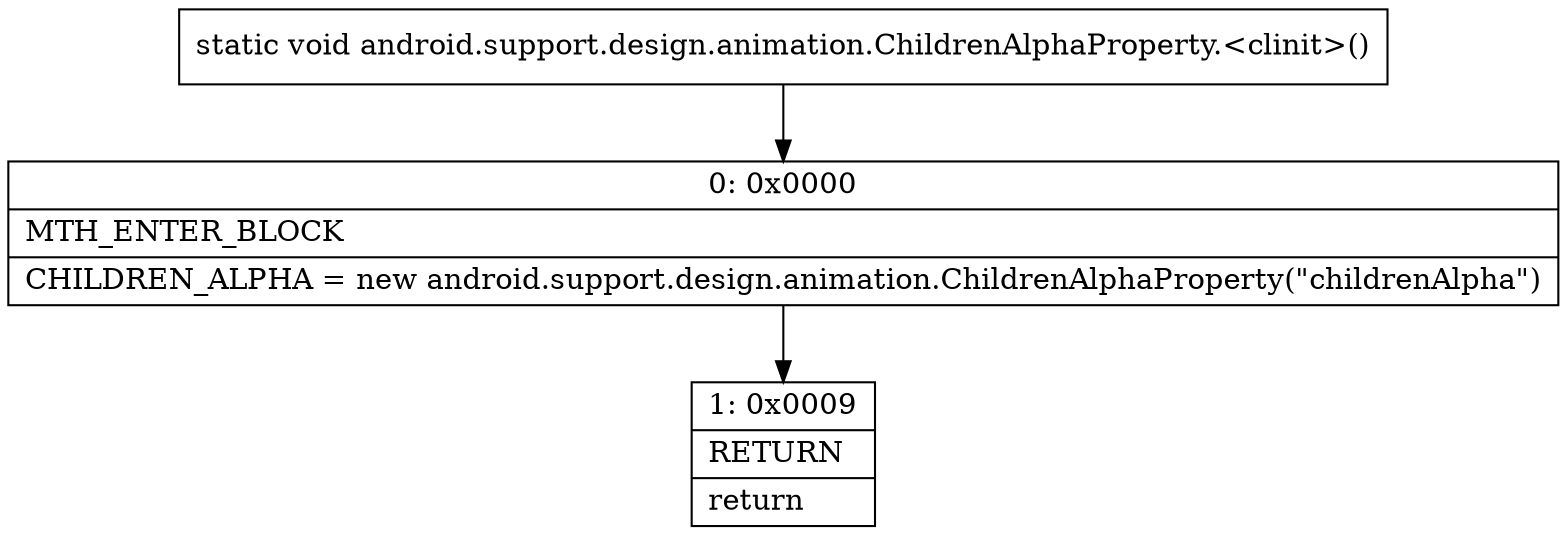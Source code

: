 digraph "CFG forandroid.support.design.animation.ChildrenAlphaProperty.\<clinit\>()V" {
Node_0 [shape=record,label="{0\:\ 0x0000|MTH_ENTER_BLOCK\l|CHILDREN_ALPHA = new android.support.design.animation.ChildrenAlphaProperty(\"childrenAlpha\")\l}"];
Node_1 [shape=record,label="{1\:\ 0x0009|RETURN\l|return\l}"];
MethodNode[shape=record,label="{static void android.support.design.animation.ChildrenAlphaProperty.\<clinit\>() }"];
MethodNode -> Node_0;
Node_0 -> Node_1;
}

